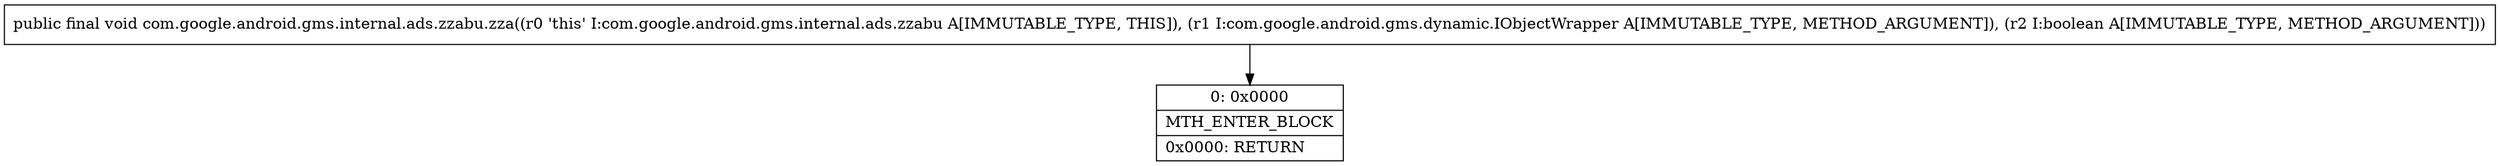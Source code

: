 digraph "CFG forcom.google.android.gms.internal.ads.zzabu.zza(Lcom\/google\/android\/gms\/dynamic\/IObjectWrapper;Z)V" {
Node_0 [shape=record,label="{0\:\ 0x0000|MTH_ENTER_BLOCK\l|0x0000: RETURN   \l}"];
MethodNode[shape=record,label="{public final void com.google.android.gms.internal.ads.zzabu.zza((r0 'this' I:com.google.android.gms.internal.ads.zzabu A[IMMUTABLE_TYPE, THIS]), (r1 I:com.google.android.gms.dynamic.IObjectWrapper A[IMMUTABLE_TYPE, METHOD_ARGUMENT]), (r2 I:boolean A[IMMUTABLE_TYPE, METHOD_ARGUMENT])) }"];
MethodNode -> Node_0;
}

